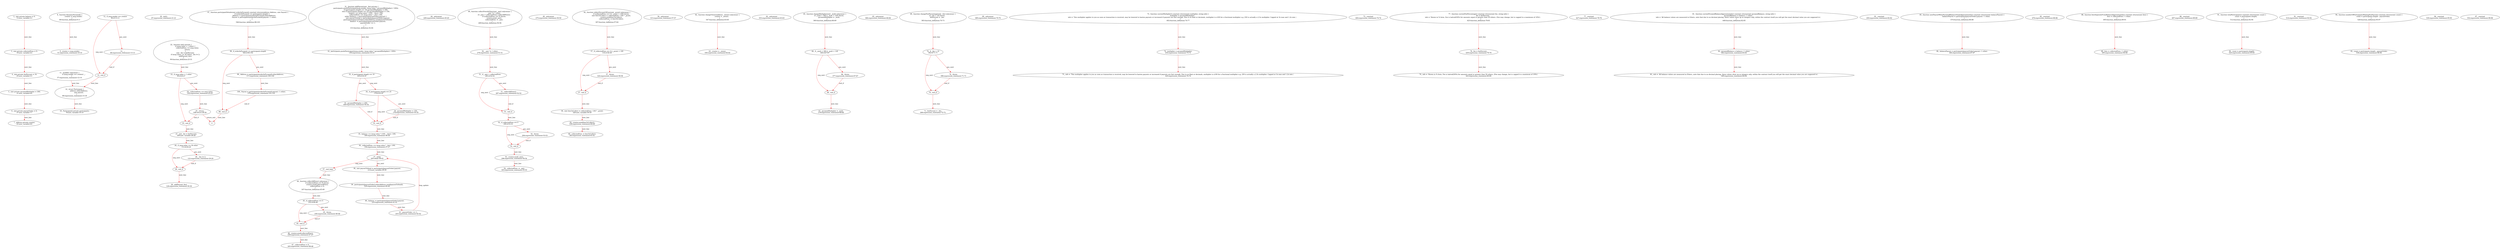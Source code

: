digraph  {
13 [code="uint private balance = 0;", label="2_ uint private balance = 0;\n13-new_variable-3-3", method="", type_label=new_variable];
19 [code="uint private collectedFees = 0;", label="3_ uint private collectedFees = 0;\n19-new_variable-4-4", method="", type_label=new_variable];
25 [code="uint private feePercent = 10;", label="4_ uint private feePercent = 10;\n25-new_variable-5-5", method="", type_label=new_variable];
31 [code="uint private pyramidMultiplier = 300;", label="5_ uint private pyramidMultiplier = 300;\n31-new_variable-6-6", method="", type_label=new_variable];
37 [code="uint private payoutOrder = 0;", label="6_ uint private payoutOrder = 0;\n37-new_variable-7-7", method="", type_label=new_variable];
43 [code="address private creator;", label="7_ address private creator;\n43-new_variable-8-8", method="", type_label=new_variable];
48 [code="function DynamicPyramid() {\n                 creator = msg.sender;  \n         }", label="8_ function DynamicPyramid() {\n                 creator = msg.sender;  \n         }\n48-function_definition-9-11", method="DynamicPyramid()", type_label=function_definition];
51 [code="creator = msg.sender;", label="9_ creator = msg.sender;\n51-expression_statement-10-10", method="DynamicPyramid()", type_label=expression_statement];
57 [code="modifier onlyowner {\n                 if (msg.sender == creator) _;\n         }", label="11_ modifier onlyowner {\n                 if (msg.sender == creator) _;\n         }\n57-expression_statement-12-14", method="", type_label=expression_statement];
60 [code="if (msg.sender == creator) _;", label="12_ if_msg.sender == creator\n60-if-13-13", method="", type_label=if];
645 [code="if (msg.sender == creator) _;", label="12_ end_if", method="", type_label=end_if];
66 [code="_;", label="12_ _;\n66-expression_statement-13-13", method="", type_label=expression_statement];
68 [code="struct Participant {\n                 address etherAddress;\n                 uint payout;\n         }", label="14_ struct Participant {\n                 address etherAddress;\n                 uint payout;\n         }\n68-expression_statement-15-18", method="Participant()", type_label=expression_statement];
78 [code="Participant[] private participants;", label="18_ Participant[] private participants;\n78-new_variable-19-19", method="", type_label=new_variable];
87 [code="init();", label="20_ init();\n87-expression_statement-21-21", method="", type_label=expression_statement];
90 [code="function init() private {\n                 if (msg.value < 1 ether) {\n                         collectedFees += msg.value;\n                         return;\n                 }\n                 uint _fee = feePercent;\n                 if (msg.value >= 50 ether) _fee /= 2;\n                 addPayout(_fee);\n         }", label="22_ function init() private {\n                 if (msg.value < 1 ether) {\n                         collectedFees += msg.value;\n                         return;\n                 }\n                 uint _fee = feePercent;\n                 if (msg.value >= 50 ether) _fee /= 2;\n                 addPayout(_fee);\n         }\n90-function_definition-23-31", method="init()", type_label=function_definition];
94 [code="if (msg.value < 1 ether) {\n                         collectedFees += msg.value;\n                         return;\n                 }", label="23_ if_msg.value < 1 ether\n94-if-24-27", method="init()", type_label=if];
679 [code="if (msg.value < 1 ether) {\n                         collectedFees += msg.value;\n                         return;\n                 }", label="23_ end_if", method="init()", type_label=end_if];
102 [code="collectedFees += msg.value;", label="24_ collectedFees += msg.value;\n102-expression_statement-25-25", method="init()", type_label=expression_statement];
108 [code="return;", label="25_ return;\n108-return-26-26", method="init()", type_label=return];
109 [code="uint _fee = feePercent;", label="27_ uint _fee = feePercent;\n109-new_variable-28-28", method="init()", type_label=new_variable];
115 [code="if (msg.value >= 50 ether) _fee /= 2;", label="28_ if_msg.value >= 50 ether\n115-if-29-29", method="init()", type_label=if];
700 [code="if (msg.value >= 50 ether) _fee /= 2;", label="28_ end_if", method="init()", type_label=end_if];
122 [code="_fee /= 2;", label="28_ _fee /= 2;\n122-expression_statement-29-29", method="init()", type_label=expression_statement];
126 [code="addPayout(_fee);", label="29_ addPayout(_fee);\n126-expression_statement-30-30", method="init()", type_label=expression_statement];
131 [code="function addPayout(uint _fee) private {\n                 participants.push(Participant(msg.sender, (msg.value * pyramidMultiplier) / 100));\n                 if (participants.length == 10) pyramidMultiplier = 200;\n                 else if (participants.length == 25) pyramidMultiplier = 150;\n                 balance += (msg.value * (100 - _fee)) / 100;\n                 collectedFees += (msg.value * _fee) / 100;\n                 while (balance > participants[payoutOrder].payout) {\n                         uint payoutToSend = participants[payoutOrder].payout;\n                         participants[payoutOrder].etherAddress.send(payoutToSend);\n                         balance -= participants[payoutOrder].payout;\n                         payoutOrder += 1;\n                 }\n         }", label="31_ function addPayout(uint _fee) private {\n                 participants.push(Participant(msg.sender, (msg.value * pyramidMultiplier) / 100));\n                 if (participants.length == 10) pyramidMultiplier = 200;\n                 else if (participants.length == 25) pyramidMultiplier = 150;\n                 balance += (msg.value * (100 - _fee)) / 100;\n                 collectedFees += (msg.value * _fee) / 100;\n                 while (balance > participants[payoutOrder].payout) {\n                         uint payoutToSend = participants[payoutOrder].payout;\n                         participants[payoutOrder].etherAddress.send(payoutToSend);\n                         balance -= participants[payoutOrder].payout;\n                         payoutOrder += 1;\n                 }\n         }\n131-function_definition-32-44", method="addPayout(uint _fee)", type_label=function_definition];
139 [code="participants.push(Participant(msg.sender, (msg.value * pyramidMultiplier) / 100));", label="32_ participants.push(Participant(msg.sender, (msg.value * pyramidMultiplier) / 100));\n139-expression_statement-33-33", method="addPayout(uint _fee)", type_label=expression_statement];
160 [code="if (participants.length == 10) pyramidMultiplier = 200;\n                 else if (participants.length == 25) pyramidMultiplier = 150;", label="33_ if_participants.length == 10\n160-if-34-35", method="addPayout(uint _fee)", type_label=if];
745 [code="if (participants.length == 25) pyramidMultiplier = 150;", label="33_ end_if", method="addPayout(uint _fee)", type_label=end_if];
166 [code="pyramidMultiplier = 200;", label="33_ pyramidMultiplier = 200;\n166-expression_statement-34-34", method="addPayout(uint _fee)", type_label=expression_statement];
170 [code="if (participants.length == 25) pyramidMultiplier = 150;", label="34_ if_participants.length == 25\n170-if-35-35", method="addPayout(uint _fee)", type_label=if];
176 [code="pyramidMultiplier = 150;", label="34_ pyramidMultiplier = 150;\n176-expression_statement-35-35", method="addPayout(uint _fee)", type_label=expression_statement];
180 [code="balance += (msg.value * (100 - _fee)) / 100;", label="35_ balance += (msg.value * (100 - _fee)) / 100;\n180-expression_statement-36-36", method="addPayout(uint _fee)", type_label=expression_statement];
194 [code="collectedFees += (msg.value * _fee) / 100;", label="36_ collectedFees += (msg.value * _fee) / 100;\n194-expression_statement-37-37", method="addPayout(uint _fee)", type_label=expression_statement];
205 [code="while (balance > participants[payoutOrder].payout) {\n                         uint payoutToSend = participants[payoutOrder].payout;\n                         participants[payoutOrder].etherAddress.send(payoutToSend);\n                         balance -= participants[payoutOrder].payout;\n                         payoutOrder += 1;\n                 }", label="37_ while\n205-while-38-43", method="addPayout(uint _fee)", type_label=while];
790 [code="while (balance > participants[payoutOrder].payout) {\n                         uint payoutToSend = participants[payoutOrder].payout;\n                         participants[payoutOrder].etherAddress.send(payoutToSend);\n                         balance -= participants[payoutOrder].payout;\n                         payoutOrder += 1;\n                 }", label="37_ end_loop", method="addPayout(uint _fee)", type_label=end_loop];
214 [code="uint payoutToSend = participants[payoutOrder].payout;", label="38_ uint payoutToSend = participants[payoutOrder].payout;\n214-new_variable-39-39", method="addPayout(uint _fee)", type_label=new_variable];
224 [code="participants[payoutOrder].etherAddress.send(payoutToSend);", label="39_ participants[payoutOrder].etherAddress.send(payoutToSend);\n224-expression_statement-40-40", method="addPayout(uint _fee)", type_label=expression_statement];
235 [code="balance -= participants[payoutOrder].payout;", label="40_ balance -= participants[payoutOrder].payout;\n235-expression_statement-41-41", method="addPayout(uint _fee)", type_label=expression_statement];
243 [code="payoutOrder += 1;", label="41_ payoutOrder += 1;\n243-expression_statement-42-42", method="addPayout(uint _fee)", type_label=expression_statement];
247 [code="function collectAllFees() onlyowner {\n                 if (collectedFees == 0) throw;\n                 creator.send(collectedFees);\n                 collectedFees = 0;\n         }", label="44_ function collectAllFees() onlyowner {\n                 if (collectedFees == 0) throw;\n                 creator.send(collectedFees);\n                 collectedFees = 0;\n         }\n247-function_definition-45-49", method="collectAllFees()", type_label=function_definition];
249 [code=onlyowner, label="44_ onlyowner\n249-expression_statement-45-45", method="collectAllFees()", type_label=expression_statement];
252 [code="if (collectedFees == 0) throw;", label="45_ if_collectedFees == 0\n252-if-46-46", method="collectAllFees()", type_label=if];
837 [code="if (collectedFees == 0) throw;", label="45_ end_if", method="collectAllFees()", type_label=end_if];
256 [code="throw;", label="45_ throw;\n256-expression_statement-46-46", method="collectAllFees()", type_label=expression_statement];
258 [code="creator.send(collectedFees);", label="46_ creator.send(collectedFees);\n258-expression_statement-47-47", method="collectAllFees()", type_label=expression_statement];
265 [code="collectedFees = 0;", label="47_ collectedFees = 0;\n265-expression_statement-48-48", method="collectAllFees()", type_label=expression_statement];
269 [code="function collectFeesInEther(uint _amt) onlyowner {\n                 _amt *= 1 ether;\n                 if (_amt > collectedFees) collectAllFees();\n                 if (collectedFees == 0) throw;\n                 creator.send(_amt);\n                 collectedFees -= _amt;\n         }", label="49_ function collectFeesInEther(uint _amt) onlyowner {\n                 _amt *= 1 ether;\n                 if (_amt > collectedFees) collectAllFees();\n                 if (collectedFees == 0) throw;\n                 creator.send(_amt);\n                 collectedFees -= _amt;\n         }\n269-function_definition-50-56", method="collectFeesInEther(uint _amt)", type_label=function_definition];
275 [code=onlyowner, label="49_ onlyowner\n275-expression_statement-50-50", method="collectFeesInEther(uint _amt)", type_label=expression_statement];
278 [code="_amt *= 1 ether;", label="50_ _amt *= 1 ether;\n278-expression_statement-51-51", method="collectFeesInEther(uint _amt)", type_label=expression_statement];
283 [code="if (_amt > collectedFees) collectAllFees();", label="51_ if__amt > collectedFees\n283-if-52-52", method="collectFeesInEther(uint _amt)", type_label=if];
868 [code="if (_amt > collectedFees) collectAllFees();", label="51_ end_if", method="collectFeesInEther(uint _amt)", type_label=end_if];
287 [code="collectAllFees();", label="51_ collectAllFees();\n287-expression_statement-52-52", method="collectFeesInEther(uint _amt)", type_label=expression_statement];
290 [code="if (collectedFees == 0) throw;", label="52_ if_collectedFees == 0\n290-if-53-53", method="collectFeesInEther(uint _amt)", type_label=if];
875 [code="if (collectedFees == 0) throw;", label="52_ end_if", method="collectFeesInEther(uint _amt)", type_label=end_if];
294 [code="throw;", label="52_ throw;\n294-expression_statement-53-53", method="collectFeesInEther(uint _amt)", type_label=expression_statement];
296 [code="creator.send(_amt);", label="53_ creator.send(_amt);\n296-expression_statement-54-54", method="collectFeesInEther(uint _amt)", type_label=expression_statement];
303 [code="collectedFees -= _amt;", label="54_ collectedFees -= _amt;\n303-expression_statement-55-55", method="collectFeesInEther(uint _amt)", type_label=expression_statement];
307 [code="function collectPercentOfFees(uint _pcent) onlyowner {\n                 if (collectedFees == 0 || _pcent > 100) throw;\n                 uint feesToCollect = collectedFees / 100 * _pcent;\n                 creator.send(feesToCollect);\n                 collectedFees -= feesToCollect;\n         }", label="56_ function collectPercentOfFees(uint _pcent) onlyowner {\n                 if (collectedFees == 0 || _pcent > 100) throw;\n                 uint feesToCollect = collectedFees / 100 * _pcent;\n                 creator.send(feesToCollect);\n                 collectedFees -= feesToCollect;\n         }\n307-function_definition-57-62", method="collectPercentOfFees(uint _pcent)", type_label=function_definition];
313 [code=onlyowner, label="56_ onlyowner\n313-expression_statement-57-57", method="collectPercentOfFees(uint _pcent)", type_label=expression_statement];
316 [code="if (collectedFees == 0 || _pcent > 100) throw;", label="57_ if_collectedFees == 0 || _pcent > 100\n316-if-58-58", method="collectPercentOfFees(uint _pcent)", type_label=if];
901 [code="if (collectedFees == 0 || _pcent > 100) throw;", label="57_ end_if", method="collectPercentOfFees(uint _pcent)", type_label=end_if];
324 [code="throw;", label="57_ throw;\n324-expression_statement-58-58", method="collectPercentOfFees(uint _pcent)", type_label=expression_statement];
326 [code="uint feesToCollect = collectedFees / 100 * _pcent;", label="58_ uint feesToCollect = collectedFees / 100 * _pcent;\n326-new_variable-59-59", method="collectPercentOfFees(uint _pcent)", type_label=new_variable];
336 [code="creator.send(feesToCollect);", label="59_ creator.send(feesToCollect);\n336-expression_statement-60-60", method="collectPercentOfFees(uint _pcent)", type_label=expression_statement];
343 [code="collectedFees -= feesToCollect;", label="60_ collectedFees -= feesToCollect;\n343-expression_statement-61-61", method="collectPercentOfFees(uint _pcent)", type_label=expression_statement];
347 [code="function changeOwner(address _owner) onlyowner {\n                 creator = _owner;\n         }", label="62_ function changeOwner(address _owner) onlyowner {\n                 creator = _owner;\n         }\n347-function_definition-63-65", method="changeOwner(address _owner)", type_label=function_definition];
353 [code=onlyowner, label="62_ onlyowner\n353-expression_statement-63-63", method="changeOwner(address _owner)", type_label=expression_statement];
356 [code="creator = _owner;", label="63_ creator = _owner;\n356-expression_statement-64-64", method="changeOwner(address _owner)", type_label=expression_statement];
360 [code="function changeMultiplier(uint _mult) onlyowner {\n                 if (_mult > 300 || _mult < 120) throw;\n                 pyramidMultiplier = _mult;\n         }", label="65_ function changeMultiplier(uint _mult) onlyowner {\n                 if (_mult > 300 || _mult < 120) throw;\n                 pyramidMultiplier = _mult;\n         }\n360-function_definition-66-69", method="changeMultiplier(uint _mult)", type_label=function_definition];
366 [code=onlyowner, label="65_ onlyowner\n366-expression_statement-66-66", method="changeMultiplier(uint _mult)", type_label=expression_statement];
369 [code="if (_mult > 300 || _mult < 120) throw;", label="66_ if__mult > 300 || _mult < 120\n369-if-67-67", method="changeMultiplier(uint _mult)", type_label=if];
954 [code="if (_mult > 300 || _mult < 120) throw;", label="66_ end_if", method="changeMultiplier(uint _mult)", type_label=end_if];
377 [code="throw;", label="66_ throw;\n377-expression_statement-67-67", method="changeMultiplier(uint _mult)", type_label=expression_statement];
379 [code="pyramidMultiplier = _mult;", label="67_ pyramidMultiplier = _mult;\n379-expression_statement-68-68", method="changeMultiplier(uint _mult)", type_label=expression_statement];
383 [code="function changeFeePercentage(uint _fee) onlyowner {\n                 if (_fee > 10) throw;\n                 feePercent = _fee;\n         }", label="69_ function changeFeePercentage(uint _fee) onlyowner {\n                 if (_fee > 10) throw;\n                 feePercent = _fee;\n         }\n383-function_definition-70-73", method="changeFeePercentage(uint _fee)", type_label=function_definition];
389 [code=onlyowner, label="69_ onlyowner\n389-expression_statement-70-70", method="changeFeePercentage(uint _fee)", type_label=expression_statement];
392 [code="if (_fee > 10) throw;", label="70_ if__fee > 10\n392-if-71-71", method="changeFeePercentage(uint _fee)", type_label=if];
977 [code="if (_fee > 10) throw;", label="70_ end_if", method="changeFeePercentage(uint _fee)", type_label=end_if];
396 [code="throw;", label="70_ throw;\n396-expression_statement-71-71", method="changeFeePercentage(uint _fee)", type_label=expression_statement];
398 [code="feePercent = _fee;", label="71_ feePercent = _fee;\n398-expression_statement-72-72", method="changeFeePercentage(uint _fee)", type_label=expression_statement];
402 [code="function currentMultiplier() constant returns(uint multiplier, string info) {\n                 multiplier = pyramidMultiplier;\n                 info = 'This multiplier applies to you as soon as transaction is received, may be lowered to hasten payouts or increased if payouts are fast enough. Due to no float or decimals, multiplier is x100 for a fractional multiplier e.g. 250 is actually a 2.5x multiplier. Capped at 3x max and 1.2x min.';\n         }", label="73_ function currentMultiplier() constant returns(uint multiplier, string info) {\n                 multiplier = pyramidMultiplier;\n                 info = 'This multiplier applies to you as soon as transaction is received, may be lowered to hasten payouts or increased if payouts are fast enough. Due to no float or decimals, multiplier is x100 for a fractional multiplier e.g. 250 is actually a 2.5x multiplier. Capped at 3x max and 1.2x min.';\n         }\n402-function_definition-74-77", method="currentMultiplier()", type_label=function_definition];
404 [code=constant, label="73_ constant\n404-expression_statement-74-74", method="currentMultiplier()", type_label=expression_statement];
416 [code="multiplier = pyramidMultiplier;", label="74_ multiplier = pyramidMultiplier;\n416-expression_statement-75-75", method="currentMultiplier()", type_label=expression_statement];
420 [code="info = 'This multiplier applies to you as soon as transaction is received, may be lowered to hasten payouts or increased if payouts are fast enough. Due to no float or decimals, multiplier is x100 for a fractional multiplier e.g. 250 is actually a 2.5x multiplier. Capped at 3x max and 1.2x min.';", label="75_ info = 'This multiplier applies to you as soon as transaction is received, may be lowered to hasten payouts or increased if payouts are fast enough. Due to no float or decimals, multiplier is x100 for a fractional multiplier e.g. 250 is actually a 2.5x multiplier. Capped at 3x max and 1.2x min.';\n420-expression_statement-76-76", method="currentMultiplier()", type_label=expression_statement];
425 [code="function currentFeePercentage() constant returns(uint fee, string info) {\n                 fee = feePercent;\n                 info = 'Shown in % form. Fee is halved(50%) for amounts equal or greater than 50 ethers. (Fee may change, but is capped to a maximum of 10%)';\n         }", label="77_ function currentFeePercentage() constant returns(uint fee, string info) {\n                 fee = feePercent;\n                 info = 'Shown in % form. Fee is halved(50%) for amounts equal or greater than 50 ethers. (Fee may change, but is capped to a maximum of 10%)';\n         }\n425-function_definition-78-81", method="currentFeePercentage()", type_label=function_definition];
427 [code=constant, label="77_ constant\n427-expression_statement-78-78", method="currentFeePercentage()", type_label=expression_statement];
439 [code="fee = feePercent;", label="78_ fee = feePercent;\n439-expression_statement-79-79", method="currentFeePercentage()", type_label=expression_statement];
443 [code="info = 'Shown in % form. Fee is halved(50%) for amounts equal or greater than 50 ethers. (Fee may change, but is capped to a maximum of 10%)';", label="79_ info = 'Shown in % form. Fee is halved(50%) for amounts equal or greater than 50 ethers. (Fee may change, but is capped to a maximum of 10%)';\n443-expression_statement-80-80", method="currentFeePercentage()", type_label=expression_statement];
448 [code="function currentPyramidBalanceApproximately() constant returns(uint pyramidBalance, string info) {\n                 pyramidBalance = balance / 1 ether;\n                 info = 'All balance values are measured in Ethers, note that due to no decimal placing, these values show up as integers only, within the contract itself you will get the exact decimal value you are supposed to';\n         }", label="81_ function currentPyramidBalanceApproximately() constant returns(uint pyramidBalance, string info) {\n                 pyramidBalance = balance / 1 ether;\n                 info = 'All balance values are measured in Ethers, note that due to no decimal placing, these values show up as integers only, within the contract itself you will get the exact decimal value you are supposed to';\n         }\n448-function_definition-82-85", method="currentPyramidBalanceApproximately()", type_label=function_definition];
450 [code=constant, label="81_ constant\n450-expression_statement-82-82", method="currentPyramidBalanceApproximately()", type_label=expression_statement];
462 [code="pyramidBalance = balance / 1 ether;", label="82_ pyramidBalance = balance / 1 ether;\n462-expression_statement-83-83", method="currentPyramidBalanceApproximately()", type_label=expression_statement];
469 [code="info = 'All balance values are measured in Ethers, note that due to no decimal placing, these values show up as integers only, within the contract itself you will get the exact decimal value you are supposed to';", label="83_ info = 'All balance values are measured in Ethers, note that due to no decimal placing, these values show up as integers only, within the contract itself you will get the exact decimal value you are supposed to';\n469-expression_statement-84-84", method="currentPyramidBalanceApproximately()", type_label=expression_statement];
474 [code="function nextPayoutWhenPyramidBalanceTotalsApproximately() constant returns(uint balancePayout) {\n                 balancePayout = participants[payoutOrder].payout / 1 ether;\n         }", label="85_ function nextPayoutWhenPyramidBalanceTotalsApproximately() constant returns(uint balancePayout) {\n                 balancePayout = participants[payoutOrder].payout / 1 ether;\n         }\n474-function_definition-86-88", method="nextPayoutWhenPyramidBalanceTotalsApproximately()", type_label=function_definition];
476 [code=constant, label="85_ constant\n476-expression_statement-86-86", method="nextPayoutWhenPyramidBalanceTotalsApproximately()", type_label=expression_statement];
484 [code="balancePayout = participants[payoutOrder].payout / 1 ether;", label="86_ balancePayout = participants[payoutOrder].payout / 1 ether;\n484-expression_statement-87-87", method="nextPayoutWhenPyramidBalanceTotalsApproximately()", type_label=expression_statement];
495 [code="function feesSeperateFromBalanceApproximately() constant returns(uint fees) {\n                 fees = collectedFees / 1 ether;\n         }", label="88_ function feesSeperateFromBalanceApproximately() constant returns(uint fees) {\n                 fees = collectedFees / 1 ether;\n         }\n495-function_definition-89-91", method="feesSeperateFromBalanceApproximately()", type_label=function_definition];
497 [code=constant, label="88_ constant\n497-expression_statement-89-89", method="feesSeperateFromBalanceApproximately()", type_label=expression_statement];
505 [code="fees = collectedFees / 1 ether;", label="89_ fees = collectedFees / 1 ether;\n505-expression_statement-90-90", method="feesSeperateFromBalanceApproximately()", type_label=expression_statement];
512 [code="function totalParticipants() constant returns(uint count) {\n                 count = participants.length;\n         }", label="91_ function totalParticipants() constant returns(uint count) {\n                 count = participants.length;\n         }\n512-function_definition-92-94", method="totalParticipants()", type_label=function_definition];
514 [code=constant, label="91_ constant\n514-expression_statement-92-92", method="totalParticipants()", type_label=expression_statement];
522 [code="count = participants.length;", label="92_ count = participants.length;\n522-expression_statement-93-93", method="totalParticipants()", type_label=expression_statement];
528 [code="function numberOfParticipantsWaitingForPayout() constant returns(uint count) {\n                 count = participants.length - payoutOrder;\n         }", label="94_ function numberOfParticipantsWaitingForPayout() constant returns(uint count) {\n                 count = participants.length - payoutOrder;\n         }\n528-function_definition-95-97", method="numberOfParticipantsWaitingForPayout()", type_label=function_definition];
530 [code=constant, label="94_ constant\n530-expression_statement-95-95", method="numberOfParticipantsWaitingForPayout()", type_label=expression_statement];
538 [code="count = participants.length - payoutOrder;", label="95_ count = participants.length - payoutOrder;\n538-expression_statement-96-96", method="numberOfParticipantsWaitingForPayout()", type_label=expression_statement];
546 [code="function participantDetails(uint orderInPyramid) constant returns(address Address, uint Payout) {\n                 if (orderInPyramid <= participants.length) {\n                         Address = participants[orderInPyramid].etherAddress;\n                         Payout = participants[orderInPyramid].payout / 1 ether;\n                 }\n         }", label="97_ function participantDetails(uint orderInPyramid) constant returns(address Address, uint Payout) {\n                 if (orderInPyramid <= participants.length) {\n                         Address = participants[orderInPyramid].etherAddress;\n                         Payout = participants[orderInPyramid].payout / 1 ether;\n                 }\n         }\n546-function_definition-98-103", method="participantDetails(uint orderInPyramid)", type_label=function_definition];
552 [code=constant, label="97_ constant\n552-expression_statement-98-98", method="participantDetails(uint orderInPyramid)", type_label=expression_statement];
564 [code="if (orderInPyramid <= participants.length) {\n                         Address = participants[orderInPyramid].etherAddress;\n                         Payout = participants[orderInPyramid].payout / 1 ether;\n                 }", label="98_ if_orderInPyramid <= participants.length\n564-if-99-102", method="participantDetails(uint orderInPyramid)", type_label=if];
1149 [code="if (orderInPyramid <= participants.length) {\n                         Address = participants[orderInPyramid].etherAddress;\n                         Payout = participants[orderInPyramid].payout / 1 ether;\n                 }", label="98_ end_if", method="participantDetails(uint orderInPyramid)", type_label=end_if];
571 [code="Address = participants[orderInPyramid].etherAddress;", label="99_ Address = participants[orderInPyramid].etherAddress;\n571-expression_statement-100-100", method="participantDetails(uint orderInPyramid)", type_label=expression_statement];
579 [code="Payout = participants[orderInPyramid].payout / 1 ether;", label="100_ Payout = participants[orderInPyramid].payout / 1 ether;\n579-expression_statement-101-101", method="participantDetails(uint orderInPyramid)", type_label=expression_statement];
2;
13 -> 19  [color=red, controlflow_type=next_line, edge_type=CFG_edge, key=0, label=next_line];
19 -> 25  [color=red, controlflow_type=next_line, edge_type=CFG_edge, key=0, label=next_line];
25 -> 31  [color=red, controlflow_type=next_line, edge_type=CFG_edge, key=0, label=next_line];
31 -> 37  [color=red, controlflow_type=next_line, edge_type=CFG_edge, key=0, label=next_line];
37 -> 43  [color=red, controlflow_type=next_line, edge_type=CFG_edge, key=0, label=next_line];
48 -> 51  [color=red, controlflow_type=next_line, edge_type=CFG_edge, key=0, label=next_line];
57 -> 68  [color=red, controlflow_type=next_line, edge_type=CFG_edge, key=0, label=next_line];
60 -> 66  [color=red, controlflow_type=pos_next, edge_type=CFG_edge, key=0, label=pos_next];
60 -> 645  [color=red, controlflow_type=neg_next, edge_type=CFG_edge, key=0, label=neg_next];
645 -> 68  [color=red, controlflow_type=next_line, edge_type=CFG_edge, key=0, label=next_line];
66 -> 645  [color=red, controlflow_type=end_if, edge_type=CFG_edge, key=0, label=end_if];
68 -> 78  [color=red, controlflow_type=next_line, edge_type=CFG_edge, key=0, label=next_line];
90 -> 94  [color=red, controlflow_type=next_line, edge_type=CFG_edge, key=0, label=next_line];
94 -> 102  [color=red, controlflow_type=pos_next, edge_type=CFG_edge, key=0, label=pos_next];
94 -> 679  [color=red, controlflow_type=neg_next, edge_type=CFG_edge, key=0, label=neg_next];
679 -> 109  [color=red, controlflow_type=next_line, edge_type=CFG_edge, key=0, label=next_line];
102 -> 108  [color=red, controlflow_type=next_line, edge_type=CFG_edge, key=0, label=next_line];
108 -> 679  [color=red, controlflow_type=end_if, edge_type=CFG_edge, key=0, label=end_if];
108 -> 2  [color=red, controlflow_type=return_exit, edge_type=CFG_edge, key=0, label=return_exit];
109 -> 115  [color=red, controlflow_type=next_line, edge_type=CFG_edge, key=0, label=next_line];
115 -> 122  [color=red, controlflow_type=pos_next, edge_type=CFG_edge, key=0, label=pos_next];
115 -> 700  [color=red, controlflow_type=neg_next, edge_type=CFG_edge, key=0, label=neg_next];
700 -> 126  [color=red, controlflow_type=next_line, edge_type=CFG_edge, key=0, label=next_line];
122 -> 700  [color=red, controlflow_type=end_if, edge_type=CFG_edge, key=0, label=end_if];
131 -> 139  [color=red, controlflow_type=next_line, edge_type=CFG_edge, key=0, label=next_line];
139 -> 160  [color=red, controlflow_type=next_line, edge_type=CFG_edge, key=0, label=next_line];
160 -> 166  [color=red, controlflow_type=pos_next, edge_type=CFG_edge, key=0, label=pos_next];
160 -> 170  [color=red, controlflow_type=neg_next, edge_type=CFG_edge, key=0, label=neg_next];
745 -> 180  [color=red, controlflow_type=next_line, edge_type=CFG_edge, key=0, label=next_line];
166 -> 745  [color=red, controlflow_type=end_if, edge_type=CFG_edge, key=0, label=end_if];
170 -> 176  [color=red, controlflow_type=pos_next, edge_type=CFG_edge, key=0, label=pos_next];
170 -> 745  [color=red, controlflow_type=neg_next, edge_type=CFG_edge, key=0, label=neg_next];
176 -> 745  [color=red, controlflow_type=end_if, edge_type=CFG_edge, key=0, label=end_if];
180 -> 194  [color=red, controlflow_type=next_line, edge_type=CFG_edge, key=0, label=next_line];
194 -> 205  [color=red, controlflow_type=next_line, edge_type=CFG_edge, key=0, label=next_line];
205 -> 214  [color=red, controlflow_type=pos_next, edge_type=CFG_edge, key=0, label=pos_next];
205 -> 790  [color=red, controlflow_type=neg_next, edge_type=CFG_edge, key=0, label=neg_next];
790 -> 247  [color=red, controlflow_type=next_line, edge_type=CFG_edge, key=0, label=next_line];
214 -> 224  [color=red, controlflow_type=next_line, edge_type=CFG_edge, key=0, label=next_line];
224 -> 235  [color=red, controlflow_type=next_line, edge_type=CFG_edge, key=0, label=next_line];
235 -> 243  [color=red, controlflow_type=next_line, edge_type=CFG_edge, key=0, label=next_line];
243 -> 205  [color=red, controlflow_type=loop_update, edge_type=CFG_edge, key=0, label=loop_update];
247 -> 252  [color=red, controlflow_type=next_line, edge_type=CFG_edge, key=0, label=next_line];
252 -> 256  [color=red, controlflow_type=pos_next, edge_type=CFG_edge, key=0, label=pos_next];
252 -> 837  [color=red, controlflow_type=neg_next, edge_type=CFG_edge, key=0, label=neg_next];
837 -> 258  [color=red, controlflow_type=next_line, edge_type=CFG_edge, key=0, label=next_line];
256 -> 837  [color=red, controlflow_type=end_if, edge_type=CFG_edge, key=0, label=end_if];
258 -> 265  [color=red, controlflow_type=next_line, edge_type=CFG_edge, key=0, label=next_line];
269 -> 278  [color=red, controlflow_type=next_line, edge_type=CFG_edge, key=0, label=next_line];
278 -> 283  [color=red, controlflow_type=next_line, edge_type=CFG_edge, key=0, label=next_line];
283 -> 287  [color=red, controlflow_type=pos_next, edge_type=CFG_edge, key=0, label=pos_next];
283 -> 868  [color=red, controlflow_type=neg_next, edge_type=CFG_edge, key=0, label=neg_next];
868 -> 290  [color=red, controlflow_type=next_line, edge_type=CFG_edge, key=0, label=next_line];
287 -> 868  [color=red, controlflow_type=end_if, edge_type=CFG_edge, key=0, label=end_if];
290 -> 294  [color=red, controlflow_type=pos_next, edge_type=CFG_edge, key=0, label=pos_next];
290 -> 875  [color=red, controlflow_type=neg_next, edge_type=CFG_edge, key=0, label=neg_next];
875 -> 296  [color=red, controlflow_type=next_line, edge_type=CFG_edge, key=0, label=next_line];
294 -> 875  [color=red, controlflow_type=end_if, edge_type=CFG_edge, key=0, label=end_if];
296 -> 303  [color=red, controlflow_type=next_line, edge_type=CFG_edge, key=0, label=next_line];
307 -> 316  [color=red, controlflow_type=next_line, edge_type=CFG_edge, key=0, label=next_line];
316 -> 324  [color=red, controlflow_type=pos_next, edge_type=CFG_edge, key=0, label=pos_next];
316 -> 901  [color=red, controlflow_type=neg_next, edge_type=CFG_edge, key=0, label=neg_next];
901 -> 326  [color=red, controlflow_type=next_line, edge_type=CFG_edge, key=0, label=next_line];
324 -> 901  [color=red, controlflow_type=end_if, edge_type=CFG_edge, key=0, label=end_if];
326 -> 336  [color=red, controlflow_type=next_line, edge_type=CFG_edge, key=0, label=next_line];
336 -> 343  [color=red, controlflow_type=next_line, edge_type=CFG_edge, key=0, label=next_line];
347 -> 356  [color=red, controlflow_type=next_line, edge_type=CFG_edge, key=0, label=next_line];
360 -> 369  [color=red, controlflow_type=next_line, edge_type=CFG_edge, key=0, label=next_line];
369 -> 377  [color=red, controlflow_type=pos_next, edge_type=CFG_edge, key=0, label=pos_next];
369 -> 954  [color=red, controlflow_type=neg_next, edge_type=CFG_edge, key=0, label=neg_next];
954 -> 379  [color=red, controlflow_type=next_line, edge_type=CFG_edge, key=0, label=next_line];
377 -> 954  [color=red, controlflow_type=end_if, edge_type=CFG_edge, key=0, label=end_if];
383 -> 392  [color=red, controlflow_type=next_line, edge_type=CFG_edge, key=0, label=next_line];
392 -> 396  [color=red, controlflow_type=pos_next, edge_type=CFG_edge, key=0, label=pos_next];
392 -> 977  [color=red, controlflow_type=neg_next, edge_type=CFG_edge, key=0, label=neg_next];
977 -> 398  [color=red, controlflow_type=next_line, edge_type=CFG_edge, key=0, label=next_line];
396 -> 977  [color=red, controlflow_type=end_if, edge_type=CFG_edge, key=0, label=end_if];
402 -> 416  [color=red, controlflow_type=next_line, edge_type=CFG_edge, key=0, label=next_line];
416 -> 420  [color=red, controlflow_type=next_line, edge_type=CFG_edge, key=0, label=next_line];
425 -> 439  [color=red, controlflow_type=next_line, edge_type=CFG_edge, key=0, label=next_line];
439 -> 443  [color=red, controlflow_type=next_line, edge_type=CFG_edge, key=0, label=next_line];
448 -> 462  [color=red, controlflow_type=next_line, edge_type=CFG_edge, key=0, label=next_line];
462 -> 469  [color=red, controlflow_type=next_line, edge_type=CFG_edge, key=0, label=next_line];
474 -> 484  [color=red, controlflow_type=next_line, edge_type=CFG_edge, key=0, label=next_line];
495 -> 505  [color=red, controlflow_type=next_line, edge_type=CFG_edge, key=0, label=next_line];
512 -> 522  [color=red, controlflow_type=next_line, edge_type=CFG_edge, key=0, label=next_line];
528 -> 538  [color=red, controlflow_type=next_line, edge_type=CFG_edge, key=0, label=next_line];
546 -> 564  [color=red, controlflow_type=next_line, edge_type=CFG_edge, key=0, label=next_line];
564 -> 571  [color=red, controlflow_type=pos_next, edge_type=CFG_edge, key=0, label=pos_next];
564 -> 1149  [color=red, controlflow_type=neg_next, edge_type=CFG_edge, key=0, label=neg_next];
1149 -> 2  [color=red, controlflow_type=next_line, edge_type=CFG_edge, key=0, label=next_line];
571 -> 579  [color=red, controlflow_type=next_line, edge_type=CFG_edge, key=0, label=next_line];
579 -> 1149  [color=red, controlflow_type=end_if, edge_type=CFG_edge, key=0, label=end_if];
}
